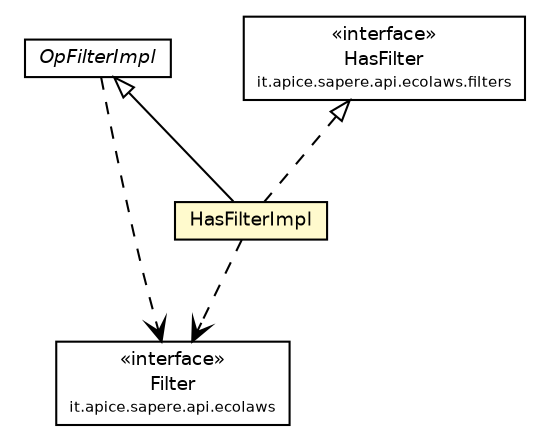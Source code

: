 #!/usr/local/bin/dot
#
# Class diagram 
# Generated by UmlGraph version 4.4 (http://www.spinellis.gr/sw/umlgraph)
#

digraph G {
	edge [fontname="Helvetica",fontsize=10,labelfontname="Helvetica",labelfontsize=10];
	node [fontname="Helvetica",fontsize=10,shape=plaintext];
	// it.apice.sapere.api.ecolaws.Filter
	c51915 [label=<<table border="0" cellborder="1" cellspacing="0" cellpadding="2" port="p" href="../../Filter.html">
		<tr><td><table border="0" cellspacing="0" cellpadding="1">
			<tr><td> &laquo;interface&raquo; </td></tr>
			<tr><td> Filter </td></tr>
			<tr><td><font point-size="7.0"> it.apice.sapere.api.ecolaws </font></td></tr>
		</table></td></tr>
		</table>>, fontname="Helvetica", fontcolor="black", fontsize=9.0];
	// it.apice.sapere.api.ecolaws.filters.HasFilter
	c51921 [label=<<table border="0" cellborder="1" cellspacing="0" cellpadding="2" port="p" href="../../filters/HasFilter.html">
		<tr><td><table border="0" cellspacing="0" cellpadding="1">
			<tr><td> &laquo;interface&raquo; </td></tr>
			<tr><td> HasFilter </td></tr>
			<tr><td><font point-size="7.0"> it.apice.sapere.api.ecolaws.filters </font></td></tr>
		</table></td></tr>
		</table>>, fontname="Helvetica", fontcolor="black", fontsize=9.0];
	// it.apice.sapere.api.ecolaws.filter.impl.OpFilterImpl
	c52018 [label=<<table border="0" cellborder="1" cellspacing="0" cellpadding="2" port="p" href="./OpFilterImpl.html">
		<tr><td><table border="0" cellspacing="0" cellpadding="1">
			<tr><td><font face="Helvetica-Oblique"> OpFilterImpl </font></td></tr>
		</table></td></tr>
		</table>>, fontname="Helvetica", fontcolor="black", fontsize=9.0];
	// it.apice.sapere.api.ecolaws.filter.impl.HasFilterImpl
	c52021 [label=<<table border="0" cellborder="1" cellspacing="0" cellpadding="2" port="p" bgcolor="lemonChiffon" href="./HasFilterImpl.html">
		<tr><td><table border="0" cellspacing="0" cellpadding="1">
			<tr><td> HasFilterImpl </td></tr>
		</table></td></tr>
		</table>>, fontname="Helvetica", fontcolor="black", fontsize=9.0];
	//it.apice.sapere.api.ecolaws.filter.impl.HasFilterImpl extends it.apice.sapere.api.ecolaws.filter.impl.OpFilterImpl
	c52018:p -> c52021:p [dir=back,arrowtail=empty];
	//it.apice.sapere.api.ecolaws.filter.impl.HasFilterImpl implements it.apice.sapere.api.ecolaws.filters.HasFilter
	c51921:p -> c52021:p [dir=back,arrowtail=empty,style=dashed];
	// it.apice.sapere.api.ecolaws.filter.impl.OpFilterImpl DEPEND it.apice.sapere.api.ecolaws.Filter
	c52018:p -> c51915:p [taillabel="", label="", headlabel="", fontname="Helvetica", fontcolor="black", fontsize=10.0, color="black", arrowhead=open, style=dashed];
	// it.apice.sapere.api.ecolaws.filter.impl.HasFilterImpl DEPEND it.apice.sapere.api.ecolaws.Filter
	c52021:p -> c51915:p [taillabel="", label="", headlabel="", fontname="Helvetica", fontcolor="black", fontsize=10.0, color="black", arrowhead=open, style=dashed];
}

